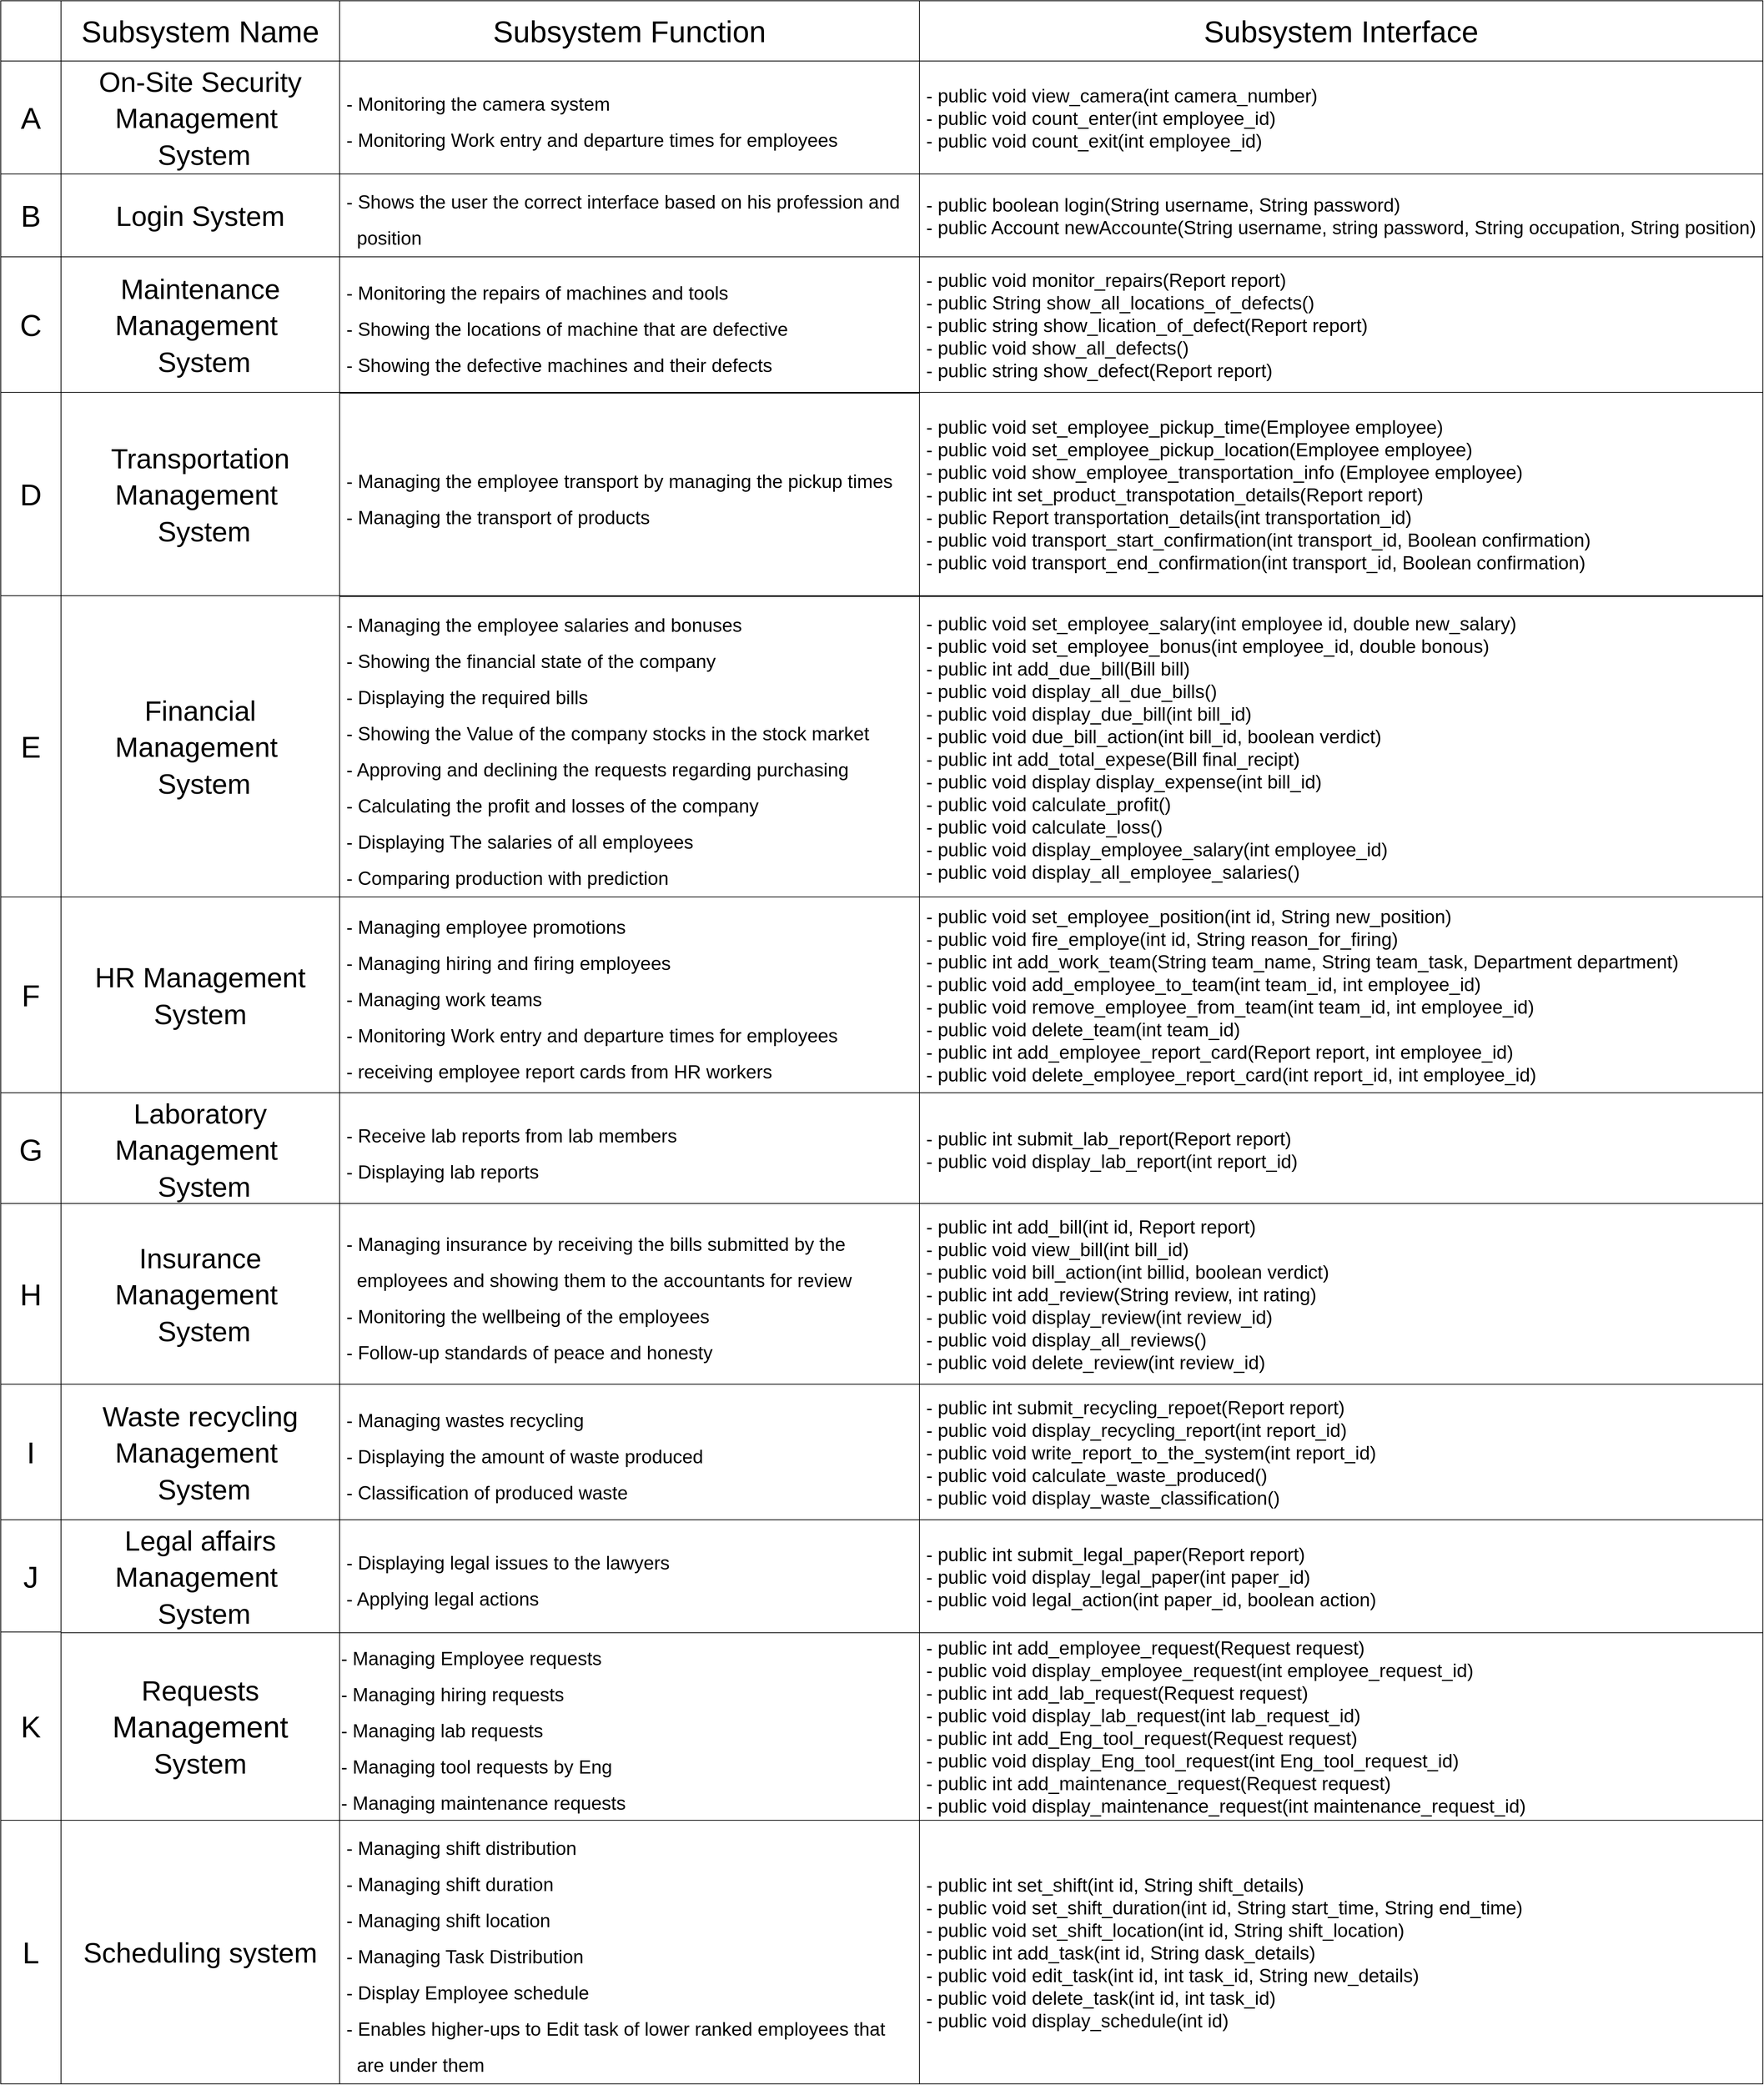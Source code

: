 <mxfile version="20.8.10" type="device"><diagram name="Page-1" id="D-1yFUa40QvweW57Z6V3"><mxGraphModel dx="4780" dy="2787" grid="0" gridSize="10" guides="1" tooltips="1" connect="1" arrows="1" fold="1" page="1" pageScale="1" pageWidth="5000" pageHeight="5000" math="0" shadow="0"><root><mxCell id="0"/><mxCell id="1" parent="0"/><mxCell id="lsTKPmfEn3YHZw8dwH3o-34" value="&lt;font style=&quot;font-size: 40px;&quot;&gt;Subsystem Name&lt;/font&gt;" style="rounded=0;whiteSpace=wrap;html=1;" parent="1" vertex="1"><mxGeometry x="2410" y="1410" width="370" height="80" as="geometry"/></mxCell><mxCell id="lsTKPmfEn3YHZw8dwH3o-35" value="" style="rounded=0;whiteSpace=wrap;html=1;" parent="1" vertex="1"><mxGeometry x="2330" y="1410" width="80" height="80" as="geometry"/></mxCell><mxCell id="lsTKPmfEn3YHZw8dwH3o-36" value="&lt;font style=&quot;font-size: 40px;&quot;&gt;A&lt;/font&gt;" style="rounded=0;whiteSpace=wrap;html=1;" parent="1" vertex="1"><mxGeometry x="2330" y="1490" width="80" height="150" as="geometry"/></mxCell><mxCell id="lsTKPmfEn3YHZw8dwH3o-37" value="&lt;font style=&quot;font-size: 40px;&quot;&gt;B&lt;/font&gt;" style="rounded=0;whiteSpace=wrap;html=1;" parent="1" vertex="1"><mxGeometry x="2330" y="1640" width="80" height="110" as="geometry"/></mxCell><mxCell id="lsTKPmfEn3YHZw8dwH3o-38" value="&lt;font style=&quot;font-size: 40px;&quot;&gt;D&lt;/font&gt;" style="rounded=0;whiteSpace=wrap;html=1;" parent="1" vertex="1"><mxGeometry x="2330" y="1930" width="80" height="270" as="geometry"/></mxCell><mxCell id="lsTKPmfEn3YHZw8dwH3o-39" value="&lt;font style=&quot;font-size: 40px;&quot;&gt;C&lt;/font&gt;" style="rounded=0;whiteSpace=wrap;html=1;" parent="1" vertex="1"><mxGeometry x="2330" y="1750" width="80" height="180" as="geometry"/></mxCell><mxCell id="lsTKPmfEn3YHZw8dwH3o-40" value="&lt;font style=&quot;font-size: 40px;&quot;&gt;E&lt;/font&gt;" style="rounded=0;whiteSpace=wrap;html=1;" parent="1" vertex="1"><mxGeometry x="2330" y="2200" width="80" height="400" as="geometry"/></mxCell><mxCell id="lsTKPmfEn3YHZw8dwH3o-41" value="&lt;font style=&quot;font-size: 40px;&quot;&gt;F&lt;/font&gt;" style="rounded=0;whiteSpace=wrap;html=1;" parent="1" vertex="1"><mxGeometry x="2330" y="2600" width="80" height="260" as="geometry"/></mxCell><mxCell id="lsTKPmfEn3YHZw8dwH3o-42" value="&lt;font style=&quot;font-size: 40px;&quot;&gt;G&lt;/font&gt;" style="rounded=0;whiteSpace=wrap;html=1;" parent="1" vertex="1"><mxGeometry x="2330" y="2860" width="80" height="150" as="geometry"/></mxCell><mxCell id="lsTKPmfEn3YHZw8dwH3o-43" value="&lt;font style=&quot;font-size: 40px;&quot;&gt;I&lt;/font&gt;" style="rounded=0;whiteSpace=wrap;html=1;" parent="1" vertex="1"><mxGeometry x="2330" y="3247" width="80" height="180" as="geometry"/></mxCell><mxCell id="lsTKPmfEn3YHZw8dwH3o-44" value="&lt;font style=&quot;font-size: 40px;&quot;&gt;H&lt;/font&gt;" style="rounded=0;whiteSpace=wrap;html=1;" parent="1" vertex="1"><mxGeometry x="2330" y="3007" width="80" height="240" as="geometry"/></mxCell><mxCell id="lsTKPmfEn3YHZw8dwH3o-45" value="&lt;font style=&quot;font-size: 40px;&quot;&gt;J&lt;/font&gt;" style="rounded=0;whiteSpace=wrap;html=1;" parent="1" vertex="1"><mxGeometry x="2330" y="3427" width="80" height="150" as="geometry"/></mxCell><mxCell id="lsTKPmfEn3YHZw8dwH3o-46" value="&lt;font style=&quot;font-size: 40px;&quot;&gt;K&lt;/font&gt;" style="rounded=0;whiteSpace=wrap;html=1;" parent="1" vertex="1"><mxGeometry x="2330" y="3576" width="80" height="250" as="geometry"/></mxCell><mxCell id="lsTKPmfEn3YHZw8dwH3o-47" value="&lt;font style=&quot;font-size: 40px;&quot;&gt;L&lt;/font&gt;" style="rounded=0;whiteSpace=wrap;html=1;" parent="1" vertex="1"><mxGeometry x="2330" y="3826" width="80" height="350" as="geometry"/></mxCell><mxCell id="lsTKPmfEn3YHZw8dwH3o-48" value="&lt;font style=&quot;font-size: 40px;&quot;&gt;Subsystem Function&lt;/font&gt;" style="rounded=0;whiteSpace=wrap;html=1;" parent="1" vertex="1"><mxGeometry x="2780" y="1410" width="770" height="80" as="geometry"/></mxCell><mxCell id="lsTKPmfEn3YHZw8dwH3o-49" value="&lt;font style=&quot;font-size: 40px;&quot;&gt;Subsystem Interface&lt;/font&gt;" style="rounded=0;whiteSpace=wrap;html=1;" parent="1" vertex="1"><mxGeometry x="3550" y="1410" width="1120" height="80" as="geometry"/></mxCell><mxCell id="lsTKPmfEn3YHZw8dwH3o-50" value="&lt;font style=&quot;font-size: 37px;&quot;&gt;On-Site Security Management&amp;nbsp;&lt;br&gt;&amp;nbsp;System&lt;/font&gt;" style="rounded=0;whiteSpace=wrap;html=1;fontSize=40;" parent="1" vertex="1"><mxGeometry x="2410" y="1490" width="370" height="150" as="geometry"/></mxCell><mxCell id="lsTKPmfEn3YHZw8dwH3o-51" value="&lt;font style=&quot;font-size: 37px;&quot;&gt;HR Management System&lt;/font&gt;" style="rounded=0;whiteSpace=wrap;html=1;fontSize=40;" parent="1" vertex="1"><mxGeometry x="2410" y="2600" width="370" height="260" as="geometry"/></mxCell><mxCell id="lsTKPmfEn3YHZw8dwH3o-52" value="&lt;font style=&quot;font-size: 37px;&quot;&gt;Financial Management&amp;nbsp;&lt;br&gt;&amp;nbsp;System&lt;/font&gt;" style="rounded=0;whiteSpace=wrap;html=1;fontSize=40;" parent="1" vertex="1"><mxGeometry x="2410" y="2200" width="370" height="400" as="geometry"/></mxCell><mxCell id="lsTKPmfEn3YHZw8dwH3o-53" value="&lt;font style=&quot;font-size: 37px;&quot;&gt;Login System&lt;/font&gt;" style="rounded=0;whiteSpace=wrap;html=1;fontSize=40;" parent="1" vertex="1"><mxGeometry x="2410" y="1640" width="370" height="110" as="geometry"/></mxCell><mxCell id="lsTKPmfEn3YHZw8dwH3o-54" value="&lt;font style=&quot;font-size: 37px;&quot;&gt;Maintenance Management&amp;nbsp;&lt;br&gt;&amp;nbsp;System&lt;/font&gt;" style="rounded=0;whiteSpace=wrap;html=1;fontSize=40;" parent="1" vertex="1"><mxGeometry x="2410" y="1750" width="370" height="180" as="geometry"/></mxCell><mxCell id="lsTKPmfEn3YHZw8dwH3o-55" value="&lt;font style=&quot;font-size: 37px;&quot;&gt;Transportation Management&amp;nbsp;&lt;br&gt;&amp;nbsp;System&lt;/font&gt;" style="rounded=0;whiteSpace=wrap;html=1;fontSize=40;" parent="1" vertex="1"><mxGeometry x="2410" y="1930" width="370" height="270" as="geometry"/></mxCell><mxCell id="lsTKPmfEn3YHZw8dwH3o-62" value="&lt;font style=&quot;font-size: 37px;&quot;&gt;Laboratory Management&amp;nbsp;&lt;br&gt;&amp;nbsp;System&lt;/font&gt;" style="rounded=0;whiteSpace=wrap;html=1;fontSize=40;" parent="1" vertex="1"><mxGeometry x="2410" y="2860" width="370" height="150" as="geometry"/></mxCell><mxCell id="lsTKPmfEn3YHZw8dwH3o-63" value="&lt;font style=&quot;font-size: 37px;&quot;&gt;Scheduling system&lt;/font&gt;" style="rounded=0;whiteSpace=wrap;html=1;fontSize=40;" parent="1" vertex="1"><mxGeometry x="2410" y="3826" width="370" height="350" as="geometry"/></mxCell><mxCell id="lsTKPmfEn3YHZw8dwH3o-64" value="&lt;font style=&quot;&quot;&gt;&lt;span style=&quot;font-size: 37px;&quot;&gt;Requests&lt;br&gt;&lt;/span&gt;&lt;/font&gt;Management&lt;br&gt;&lt;span style=&quot;font-size: 37px;&quot;&gt;System&lt;br&gt;&lt;/span&gt;" style="rounded=0;whiteSpace=wrap;html=1;fontSize=40;" parent="1" vertex="1"><mxGeometry x="2410" y="3576" width="370" height="250" as="geometry"/></mxCell><mxCell id="lsTKPmfEn3YHZw8dwH3o-65" value="&lt;font style=&quot;font-size: 37px;&quot;&gt;Insurance Management&amp;nbsp;&lt;br&gt;&amp;nbsp;System&lt;/font&gt;" style="rounded=0;whiteSpace=wrap;html=1;fontSize=40;" parent="1" vertex="1"><mxGeometry x="2410" y="3007" width="370" height="240" as="geometry"/></mxCell><mxCell id="lsTKPmfEn3YHZw8dwH3o-66" value="&lt;font style=&quot;font-size: 37px;&quot;&gt;Waste recycling Management&amp;nbsp;&lt;br&gt;&amp;nbsp;System&lt;/font&gt;" style="rounded=0;whiteSpace=wrap;html=1;fontSize=40;" parent="1" vertex="1"><mxGeometry x="2410" y="3247" width="370" height="180" as="geometry"/></mxCell><mxCell id="lsTKPmfEn3YHZw8dwH3o-67" value="&lt;font style=&quot;font-size: 37px;&quot;&gt;Legal affairs Management&amp;nbsp;&lt;br&gt;&amp;nbsp;System&lt;/font&gt;" style="rounded=0;whiteSpace=wrap;html=1;fontSize=40;" parent="1" vertex="1"><mxGeometry x="2410" y="3427" width="370" height="150" as="geometry"/></mxCell><mxCell id="lsTKPmfEn3YHZw8dwH3o-68" value="&lt;font style=&quot;font-size: 25px;&quot;&gt;&lt;br&gt;&amp;nbsp;- Monitoring the camera system&lt;/font&gt;&lt;br style=&quot;border-color: var(--border-color); font-size: 25px;&quot;&gt;&lt;span style=&quot;font-size: 25px;&quot;&gt;&amp;nbsp;- Monitoring Work entry and departure times for employees&lt;/span&gt;&lt;br style=&quot;border-color: var(--border-color); font-size: 25px;&quot;&gt;&lt;span style=&quot;font-size: 25px;&quot;&gt;&amp;nbsp; &amp;nbsp; &amp;nbsp; &amp;nbsp; &amp;nbsp; &amp;nbsp; &amp;nbsp;&lt;/span&gt;&lt;div style=&quot;text-align: justify;&quot;&gt;&lt;/div&gt;" style="rounded=0;whiteSpace=wrap;html=1;fontSize=40;align=left;" parent="1" vertex="1"><mxGeometry x="2780" y="1490" width="770" height="150" as="geometry"/></mxCell><mxCell id="lsTKPmfEn3YHZw8dwH3o-69" value="&lt;font style=&quot;font-size: 25px;&quot;&gt;&amp;nbsp;- Managing employee promotions&lt;br&gt;&amp;nbsp;- Managing hiring and firing employees&lt;br&gt;&amp;nbsp;- Managing work teams&lt;br&gt;&amp;nbsp;- Monitoring Work entry and departure times for employees&lt;br&gt;&amp;nbsp;- receiving employee report cards from HR workers&lt;/font&gt;" style="rounded=0;whiteSpace=wrap;html=1;fontSize=40;align=left;" parent="1" vertex="1"><mxGeometry x="2780" y="2600" width="770" height="260" as="geometry"/></mxCell><mxCell id="lsTKPmfEn3YHZw8dwH3o-70" value="&lt;font style=&quot;font-size: 25px;&quot;&gt;&amp;nbsp;- Managing the employee salaries and bonuses&lt;br&gt;&amp;nbsp;- Showing the financial state of the company&lt;br&gt;&amp;nbsp;- Displaying the required bills&lt;br&gt;&amp;nbsp;- Showing the Value of the company stocks in the stock market&lt;br&gt;&amp;nbsp;- Approving and declining the requests regarding purchasing&lt;br&gt;&amp;nbsp;- Calculating the profit and losses of the company&lt;br&gt;&amp;nbsp;- Displaying The salaries of all employees&lt;br&gt;&amp;nbsp;- Comparing production with prediction&amp;nbsp;&lt;/font&gt;" style="rounded=0;whiteSpace=wrap;html=1;fontSize=40;align=left;" parent="1" vertex="1"><mxGeometry x="2780" y="2201" width="770" height="399" as="geometry"/></mxCell><mxCell id="lsTKPmfEn3YHZw8dwH3o-71" value="&lt;font style=&quot;font-size: 25px;&quot;&gt;&amp;nbsp;- Shows the user the correct interface based on his profession and&amp;nbsp; &amp;nbsp; &amp;nbsp; &amp;nbsp;position&amp;nbsp;&lt;/font&gt;" style="rounded=0;whiteSpace=wrap;html=1;fontSize=40;align=left;" parent="1" vertex="1"><mxGeometry x="2780" y="1640" width="770" height="110" as="geometry"/></mxCell><mxCell id="lsTKPmfEn3YHZw8dwH3o-72" value="&lt;font style=&quot;font-size: 25px;&quot;&gt;&amp;nbsp;- Monitoring the repairs of machines and tools&lt;br&gt;&amp;nbsp;- Showing the locations of machine that are defective&lt;br&gt;&amp;nbsp;- Showing the defective machines and their defects&lt;/font&gt;" style="rounded=0;whiteSpace=wrap;html=1;fontSize=40;align=left;" parent="1" vertex="1"><mxGeometry x="2780" y="1750" width="770" height="180" as="geometry"/></mxCell><mxCell id="lsTKPmfEn3YHZw8dwH3o-73" value="&lt;font style=&quot;font-size: 25px;&quot;&gt;&amp;nbsp;- Managing the employee transport by managing the pickup times&lt;br&gt;&amp;nbsp;- Managing the transport of products&lt;/font&gt;" style="rounded=0;whiteSpace=wrap;html=1;fontSize=40;align=left;" parent="1" vertex="1"><mxGeometry x="2780" y="1931" width="770" height="269" as="geometry"/></mxCell><mxCell id="lsTKPmfEn3YHZw8dwH3o-74" value="&lt;font style=&quot;font-size: 25px;&quot;&gt;&amp;nbsp;- Receive lab reports from lab members&lt;br style=&quot;border-color: var(--border-color);&quot;&gt;&amp;nbsp;- Displaying lab reports&lt;/font&gt;" style="rounded=0;whiteSpace=wrap;html=1;fontSize=40;align=left;" parent="1" vertex="1"><mxGeometry x="2780" y="2860" width="770" height="150" as="geometry"/></mxCell><mxCell id="lsTKPmfEn3YHZw8dwH3o-75" value="&lt;font style=&quot;font-size: 25px;&quot;&gt;&amp;nbsp;- Managing shift distribution&lt;br&gt;&amp;nbsp;- Managing shift duration&lt;br&gt;&amp;nbsp;- Managing shift location&lt;br&gt;&amp;nbsp;- Managing Task Distribution&lt;br&gt;&amp;nbsp;- Display Employee schedule&lt;br&gt;&amp;nbsp;- Enables higher-ups to Edit task of lower ranked employees that&amp;nbsp; &amp;nbsp; &amp;nbsp; &amp;nbsp; &amp;nbsp;are under them&amp;nbsp;&lt;/font&gt;" style="rounded=0;whiteSpace=wrap;html=1;fontSize=40;align=left;" parent="1" vertex="1"><mxGeometry x="2780" y="3826" width="770" height="350" as="geometry"/></mxCell><mxCell id="lsTKPmfEn3YHZw8dwH3o-76" value="&lt;font style=&quot;font-size: 25px;&quot;&gt;- Managing Employee requests&lt;br/&gt;- Managing hiring requests&lt;br/&gt;- Managing lab requests&lt;br/&gt;- Managing tool requests by Eng&lt;br/&gt;- Managing maintenance requests&lt;/font&gt;" style="rounded=0;whiteSpace=wrap;html=1;fontSize=40;align=left;" parent="1" vertex="1"><mxGeometry x="2780" y="3576" width="770" height="250" as="geometry"/></mxCell><mxCell id="lsTKPmfEn3YHZw8dwH3o-77" value="&lt;font style=&quot;font-size: 25px;&quot;&gt;&amp;nbsp;- Managing insurance by receiving the bills submitted by the&amp;nbsp; &amp;nbsp; &amp;nbsp; &amp;nbsp; &amp;nbsp; &amp;nbsp; &amp;nbsp; &amp;nbsp; &amp;nbsp;employees and showing them to the accountants for review&lt;br&gt;&amp;nbsp;- Monitoring the wellbeing of the employees&lt;br&gt;&amp;nbsp;- Follow-up standards of peace and honesty&lt;/font&gt;" style="rounded=0;whiteSpace=wrap;html=1;fontSize=40;align=left;" parent="1" vertex="1"><mxGeometry x="2780" y="3007" width="770" height="240" as="geometry"/></mxCell><mxCell id="lsTKPmfEn3YHZw8dwH3o-78" value="&lt;font style=&quot;font-size: 25px;&quot;&gt;&amp;nbsp;- Managing wastes recycling&lt;br&gt;&amp;nbsp;- Displaying the amount of waste produced&lt;br&gt;&amp;nbsp;- Classification of produced waste&amp;nbsp;&lt;/font&gt;" style="rounded=0;whiteSpace=wrap;html=1;fontSize=40;align=left;" parent="1" vertex="1"><mxGeometry x="2780" y="3247" width="770" height="180" as="geometry"/></mxCell><mxCell id="lsTKPmfEn3YHZw8dwH3o-79" value="&lt;font style=&quot;font-size: 25px;&quot;&gt;&amp;nbsp;- Displaying legal issues to the lawyers&lt;br style=&quot;border-color: var(--border-color);&quot;&gt;&amp;nbsp;- Applying legal actions&lt;/font&gt;" style="rounded=0;whiteSpace=wrap;html=1;fontSize=40;align=left;" parent="1" vertex="1"><mxGeometry x="2780" y="3427" width="770" height="150" as="geometry"/></mxCell><mxCell id="lsTKPmfEn3YHZw8dwH3o-80" value="&lt;div style=&quot;font-size: 25px;&quot;&gt;&lt;div&gt;&amp;nbsp;- public void view_camera(int camera_number)&lt;/div&gt;&lt;div style=&quot;&quot;&gt;&amp;nbsp;- public void count_enter(int employee_id)&lt;/div&gt;&lt;div style=&quot;&quot;&gt;&lt;span style=&quot;&quot;&gt;&lt;/span&gt;&amp;nbsp;- public void count_exit(int employee_id)&lt;/div&gt;&lt;/div&gt;" style="rounded=0;whiteSpace=wrap;html=1;fontSize=40;align=left;" parent="1" vertex="1"><mxGeometry x="3550" y="1490" width="1120" height="150" as="geometry"/></mxCell><mxCell id="lsTKPmfEn3YHZw8dwH3o-81" value="&lt;div style=&quot;font-size: 25px;&quot;&gt;&lt;font style=&quot;font-size: 25px;&quot;&gt;&amp;nbsp;- public void set_employee_position(int id, String new_position)&lt;/font&gt;&lt;/div&gt;&lt;div style=&quot;font-size: 25px;&quot;&gt;&#9;&lt;font style=&quot;font-size: 25px;&quot;&gt;&amp;nbsp;- public void fire_employe(int id, String reason_for_firing)&lt;/font&gt;&lt;/div&gt;&lt;div style=&quot;font-size: 25px;&quot;&gt;&lt;font style=&quot;font-size: 25px;&quot;&gt;&lt;span style=&quot;&quot;&gt;&lt;/span&gt;&amp;nbsp;- public int add_work_team(String team_name, String team_task, Department department)&lt;/font&gt;&lt;/div&gt;&lt;div style=&quot;font-size: 25px;&quot;&gt;&lt;font style=&quot;font-size: 25px;&quot;&gt;&lt;span style=&quot;&quot;&gt;&lt;/span&gt;&amp;nbsp;- public void add_employee_to_team(int team_id, int employee_id)&lt;/font&gt;&lt;/div&gt;&lt;div style=&quot;font-size: 25px;&quot;&gt;&lt;font style=&quot;font-size: 25px;&quot;&gt;&lt;span style=&quot;&quot;&gt;&lt;/span&gt;&amp;nbsp;- public void remove_employee_from_team(int team_id, int employee_id)&lt;/font&gt;&lt;/div&gt;&lt;div style=&quot;font-size: 25px;&quot;&gt;&lt;font style=&quot;font-size: 25px;&quot;&gt;&lt;span style=&quot;&quot;&gt;&lt;/span&gt;&amp;nbsp;- public void delete_team(int team_id)&lt;/font&gt;&lt;/div&gt;&lt;div style=&quot;font-size: 25px;&quot;&gt;&lt;font style=&quot;font-size: 25px;&quot;&gt;&lt;span style=&quot;&quot;&gt;&lt;/span&gt;&amp;nbsp;- public int add_employee_report_card(Report report, int employee_id)&lt;/font&gt;&lt;/div&gt;&lt;div style=&quot;font-size: 25px;&quot;&gt;&lt;font style=&quot;font-size: 25px;&quot;&gt;&amp;nbsp;- public void delete_employee_report_card(int report_id, int employee_id)&lt;/font&gt;&lt;/div&gt;" style="rounded=0;whiteSpace=wrap;html=1;fontSize=40;align=left;" parent="1" vertex="1"><mxGeometry x="3550" y="2600" width="1120" height="260" as="geometry"/></mxCell><mxCell id="lsTKPmfEn3YHZw8dwH3o-82" value="&lt;div style=&quot;font-size: 25px;&quot;&gt;&lt;font style=&quot;font-size: 25px;&quot;&gt;&amp;nbsp;- public void set_employee_salary(int employee id, double new_salary)&lt;/font&gt;&lt;/div&gt;&lt;div style=&quot;font-size: 25px;&quot;&gt;&#9;&lt;font style=&quot;font-size: 25px;&quot;&gt;&amp;nbsp;- public void set_employee_bonus(int employee_id, double bonous)&lt;/font&gt;&lt;/div&gt;&lt;div style=&quot;font-size: 25px;&quot;&gt;&lt;font style=&quot;font-size: 25px;&quot;&gt;&lt;span style=&quot;&quot;&gt;&lt;/span&gt;&amp;nbsp;- public int add_due_bill(Bill bill)&lt;/font&gt;&lt;/div&gt;&lt;div style=&quot;font-size: 25px;&quot;&gt;&lt;font style=&quot;font-size: 25px;&quot;&gt;&lt;span style=&quot;&quot;&gt;&lt;/span&gt;&amp;nbsp;- public void display_all_due_bills()&lt;/font&gt;&lt;/div&gt;&lt;div style=&quot;font-size: 25px;&quot;&gt;&lt;font style=&quot;font-size: 25px;&quot;&gt;&lt;span style=&quot;&quot;&gt;&lt;/span&gt;&amp;nbsp;- public void display_due_bill(int bill_id)&lt;/font&gt;&lt;/div&gt;&lt;div style=&quot;font-size: 25px;&quot;&gt;&lt;font style=&quot;font-size: 25px;&quot;&gt;&lt;span style=&quot;&quot;&gt;&lt;/span&gt;&amp;nbsp;- public void due_bill_action(int bill_id, boolean verdict)&lt;/font&gt;&lt;/div&gt;&lt;div style=&quot;font-size: 25px;&quot;&gt;&lt;font style=&quot;font-size: 25px;&quot;&gt;&lt;span style=&quot;&quot;&gt;&lt;/span&gt;&amp;nbsp;- public int add_total_expese(Bill final_recipt)&lt;/font&gt;&lt;/div&gt;&lt;div style=&quot;font-size: 25px;&quot;&gt;&lt;font style=&quot;font-size: 25px;&quot;&gt;&lt;span style=&quot;&quot;&gt;&lt;/span&gt;&amp;nbsp;- public void display display_expense(int bill_id)&lt;/font&gt;&lt;/div&gt;&lt;div style=&quot;font-size: 25px;&quot;&gt;&lt;font style=&quot;font-size: 25px;&quot;&gt;&lt;span style=&quot;&quot;&gt;&lt;/span&gt;&amp;nbsp;- public void calculate_profit()&lt;/font&gt;&lt;/div&gt;&lt;div style=&quot;font-size: 25px;&quot;&gt;&lt;font style=&quot;font-size: 25px;&quot;&gt;&lt;span style=&quot;&quot;&gt;&lt;/span&gt;&amp;nbsp;- public void calculate_loss()&lt;/font&gt;&lt;/div&gt;&lt;div style=&quot;font-size: 25px;&quot;&gt;&lt;font style=&quot;font-size: 25px;&quot;&gt;&lt;span style=&quot;&quot;&gt;&lt;/span&gt;&amp;nbsp;- public void display_employee_salary(int employee_id)&lt;/font&gt;&lt;/div&gt;&lt;div style=&quot;font-size: 25px;&quot;&gt;&lt;font style=&quot;font-size: 25px;&quot;&gt;&amp;nbsp;- public void display_all_employee_salaries()&lt;/font&gt;&lt;/div&gt;" style="rounded=0;whiteSpace=wrap;html=1;fontSize=40;align=left;" parent="1" vertex="1"><mxGeometry x="3550" y="2201" width="1120" height="399" as="geometry"/></mxCell><mxCell id="lsTKPmfEn3YHZw8dwH3o-83" value="&lt;div style=&quot;font-size: 25px;&quot;&gt;&lt;font style=&quot;font-size: 25px;&quot;&gt;&amp;nbsp;- public boolean login(String username, String password)&lt;/font&gt;&lt;/div&gt;&lt;div style=&quot;font-size: 25px;&quot;&gt;&#9;&lt;font style=&quot;font-size: 25px;&quot;&gt;&amp;nbsp;- public Account newAccounte(String username, string password, String occupation, String position)&lt;/font&gt;&lt;/div&gt;" style="rounded=0;whiteSpace=wrap;html=1;fontSize=40;align=left;" parent="1" vertex="1"><mxGeometry x="3550" y="1640" width="1120" height="110" as="geometry"/></mxCell><mxCell id="lsTKPmfEn3YHZw8dwH3o-84" value="&lt;div style=&quot;font-size: 25px;&quot;&gt;&lt;font style=&quot;font-size: 25px;&quot;&gt;&amp;nbsp;- public void monitor_repairs(Report report)&lt;/font&gt;&lt;/div&gt;&lt;div style=&quot;font-size: 25px;&quot;&gt;&lt;font style=&quot;font-size: 25px;&quot;&gt;&amp;nbsp;- public String show_all_locations_of_defects()&lt;/font&gt;&lt;/div&gt;&lt;div style=&quot;font-size: 25px;&quot;&gt;&lt;font style=&quot;font-size: 25px;&quot;&gt;&lt;span style=&quot;&quot;&gt;&lt;/span&gt;&amp;nbsp;- public string show_lication_of_defect(Report report)&lt;/font&gt;&lt;/div&gt;&lt;div style=&quot;font-size: 25px;&quot;&gt;&lt;font style=&quot;font-size: 25px;&quot;&gt;&lt;span style=&quot;&quot;&gt;&lt;/span&gt;&amp;nbsp;- public void show_all_defects()&lt;/font&gt;&lt;/div&gt;&lt;div style=&quot;font-size: 25px;&quot;&gt;&lt;font style=&quot;font-size: 25px;&quot;&gt;&amp;nbsp;- public string show_defect(Report report)&lt;/font&gt;&lt;/div&gt;" style="rounded=0;whiteSpace=wrap;html=1;fontSize=40;align=left;" parent="1" vertex="1"><mxGeometry x="3550" y="1750" width="1120" height="180" as="geometry"/></mxCell><mxCell id="lsTKPmfEn3YHZw8dwH3o-85" value="&lt;div style=&quot;font-size: 25px;&quot;&gt;&lt;font style=&quot;font-size: 25px;&quot;&gt;&amp;nbsp;- public void set_employee_pickup_time(Employee employee)&lt;/font&gt;&lt;/div&gt;&lt;div style=&quot;font-size: 25px;&quot;&gt;&lt;font style=&quot;font-size: 25px;&quot;&gt;&amp;nbsp;- public void set_employee_pickup_location(Employee employee)&lt;/font&gt;&lt;/div&gt;&lt;div style=&quot;font-size: 25px;&quot;&gt;&lt;font style=&quot;font-size: 25px;&quot;&gt;&lt;span style=&quot;&quot;&gt;&lt;/span&gt;&amp;nbsp;- public void show_employee_transportation_info (Employee employee)&lt;/font&gt;&lt;/div&gt;&lt;div style=&quot;font-size: 25px;&quot;&gt;&lt;font style=&quot;font-size: 25px;&quot;&gt;&lt;span style=&quot;&quot;&gt;&lt;/span&gt;&amp;nbsp;- public int set_product_transpotation_details(Report report)&lt;/font&gt;&lt;/div&gt;&lt;div style=&quot;font-size: 25px;&quot;&gt;&lt;font style=&quot;font-size: 25px;&quot;&gt;&lt;span style=&quot;&quot;&gt;&lt;/span&gt;&amp;nbsp;- public Report transportation_details(int transportation_id)&lt;/font&gt;&lt;/div&gt;&lt;div style=&quot;font-size: 25px;&quot;&gt;&lt;font style=&quot;font-size: 25px;&quot;&gt;&lt;span style=&quot;&quot;&gt;&lt;/span&gt;&amp;nbsp;- public void transport_start_confirmation(int transport_id, Boolean confirmation)&lt;/font&gt;&lt;/div&gt;&lt;div style=&quot;font-size: 25px;&quot;&gt;&lt;font style=&quot;font-size: 25px;&quot;&gt;&amp;nbsp;- public void transport_end_confirmation(int transport_id, Boolean confirmation)&lt;/font&gt;&lt;/div&gt;" style="rounded=0;whiteSpace=wrap;html=1;fontSize=40;align=left;" parent="1" vertex="1"><mxGeometry x="3550" y="1930" width="1120" height="270" as="geometry"/></mxCell><mxCell id="lsTKPmfEn3YHZw8dwH3o-86" value="&lt;div style=&quot;font-size: 25px;&quot;&gt;&lt;font style=&quot;font-size: 25px;&quot;&gt;&amp;nbsp;- public int submit_lab_report(Report report)&lt;/font&gt;&lt;/div&gt;&lt;div style=&quot;font-size: 25px;&quot;&gt;&#9;&lt;font style=&quot;font-size: 25px;&quot;&gt;&amp;nbsp;- public void display_lab_report(int report_id)&lt;/font&gt;&lt;/div&gt;" style="rounded=0;whiteSpace=wrap;html=1;fontSize=40;align=left;" parent="1" vertex="1"><mxGeometry x="3550" y="2860" width="1120" height="150" as="geometry"/></mxCell><mxCell id="lsTKPmfEn3YHZw8dwH3o-87" value="&lt;div style=&quot;font-size: 25px;&quot;&gt;&lt;font style=&quot;font-size: 25px;&quot;&gt;&amp;nbsp;- public int set_shift(int id, String shift_details)&lt;/font&gt;&lt;/div&gt;&lt;div style=&quot;font-size: 25px;&quot;&gt;&#9;&lt;font style=&quot;font-size: 25px;&quot;&gt;&amp;nbsp;- public void set_shift_duration(int id, String start_time, String end_time)&lt;/font&gt;&lt;/div&gt;&lt;div style=&quot;font-size: 25px;&quot;&gt;&lt;font style=&quot;font-size: 25px;&quot;&gt;&lt;span style=&quot;&quot;&gt;&lt;/span&gt;&amp;nbsp;- public void set_shift_location(int id, String shift_location)&lt;/font&gt;&lt;/div&gt;&lt;div style=&quot;font-size: 25px;&quot;&gt;&lt;font style=&quot;font-size: 25px;&quot;&gt;&lt;span style=&quot;&quot;&gt;&lt;/span&gt;&amp;nbsp;- public int add_task(int id, String dask_details)&lt;/font&gt;&lt;/div&gt;&lt;div style=&quot;font-size: 25px;&quot;&gt;&lt;font style=&quot;font-size: 25px;&quot;&gt;&lt;span style=&quot;&quot;&gt;&lt;/span&gt;&amp;nbsp;- public void edit_task(int id, int task_id, String new_details)&lt;/font&gt;&lt;/div&gt;&lt;div style=&quot;font-size: 25px;&quot;&gt;&lt;font style=&quot;font-size: 25px;&quot;&gt;&lt;span style=&quot;&quot;&gt;&lt;/span&gt;&amp;nbsp;- public void delete_task(int id, int task_id)&lt;/font&gt;&lt;/div&gt;&lt;div style=&quot;font-size: 25px;&quot;&gt;&lt;font style=&quot;font-size: 25px;&quot;&gt;&amp;nbsp;- public void display_schedule(int id)&lt;/font&gt;&lt;/div&gt;" style="rounded=0;whiteSpace=wrap;html=1;fontSize=40;align=left;" parent="1" vertex="1"><mxGeometry x="3550" y="3826" width="1120" height="350" as="geometry"/></mxCell><mxCell id="lsTKPmfEn3YHZw8dwH3o-88" value="&lt;div style=&quot;font-size: 25px;&quot;&gt;&lt;font style=&quot;font-size: 25px;&quot;&gt;&amp;nbsp;- public int add_employee_request(Request request)&lt;/font&gt;&lt;/div&gt;&lt;div style=&quot;font-size: 25px;&quot;&gt;&#9;&lt;font style=&quot;font-size: 25px;&quot;&gt;&amp;nbsp;- public void display_employee_request(int employee_request_id)&lt;/font&gt;&lt;/div&gt;&lt;div style=&quot;font-size: 25px;&quot;&gt;&lt;font style=&quot;font-size: 25px;&quot;&gt;&lt;span style=&quot;&quot;&gt;&lt;/span&gt;&amp;nbsp;- public int add_lab_request(Request request)&lt;/font&gt;&lt;/div&gt;&lt;div style=&quot;font-size: 25px;&quot;&gt;&lt;font style=&quot;font-size: 25px;&quot;&gt;&lt;span style=&quot;&quot;&gt;&lt;/span&gt;&amp;nbsp;- public void display_lab_request(int lab_request_id)&lt;/font&gt;&lt;/div&gt;&lt;div style=&quot;font-size: 25px;&quot;&gt;&lt;font style=&quot;font-size: 25px;&quot;&gt;&lt;span style=&quot;&quot;&gt;&lt;/span&gt;&amp;nbsp;- public int add_Eng_tool_request(Request request)&lt;/font&gt;&lt;/div&gt;&lt;div style=&quot;font-size: 25px;&quot;&gt;&lt;font style=&quot;font-size: 25px;&quot;&gt;&lt;span style=&quot;&quot;&gt;&lt;/span&gt;&amp;nbsp;- public void display_Eng_tool_request(int Eng_tool_request_id)&lt;/font&gt;&lt;/div&gt;&lt;div style=&quot;font-size: 25px;&quot;&gt;&lt;font style=&quot;font-size: 25px;&quot;&gt;&lt;span style=&quot;&quot;&gt;&lt;/span&gt;&amp;nbsp;- public int add_maintenance_request(Request request)&lt;/font&gt;&lt;/div&gt;&lt;div style=&quot;font-size: 25px;&quot;&gt;&lt;font style=&quot;font-size: 25px;&quot;&gt;&amp;nbsp;- public void display_maintenance_request(int maintenance_request_id)&lt;/font&gt;&lt;/div&gt;" style="rounded=0;whiteSpace=wrap;html=1;fontSize=40;align=left;" parent="1" vertex="1"><mxGeometry x="3550" y="3576" width="1120" height="250" as="geometry"/></mxCell><mxCell id="lsTKPmfEn3YHZw8dwH3o-89" value="&lt;div style=&quot;font-size: 25px;&quot;&gt;&lt;font style=&quot;font-size: 25px;&quot;&gt;&amp;nbsp;- public int add_bill(int id, Report report)&lt;/font&gt;&lt;/div&gt;&lt;div style=&quot;font-size: 25px;&quot;&gt;&#9;&lt;font style=&quot;font-size: 25px;&quot;&gt;&amp;nbsp;- public void view_bill(int bill_id)&lt;/font&gt;&lt;/div&gt;&lt;div style=&quot;font-size: 25px;&quot;&gt;&lt;font style=&quot;font-size: 25px;&quot;&gt;&lt;span style=&quot;&quot;&gt;&lt;/span&gt;&amp;nbsp;- public void bill_action(int billid, boolean verdict)&lt;/font&gt;&lt;/div&gt;&lt;div style=&quot;font-size: 25px;&quot;&gt;&lt;font style=&quot;font-size: 25px;&quot;&gt;&lt;span style=&quot;&quot;&gt;&lt;/span&gt;&amp;nbsp;- public int add_review(String review, int rating)&lt;/font&gt;&lt;/div&gt;&lt;div style=&quot;font-size: 25px;&quot;&gt;&lt;font style=&quot;font-size: 25px;&quot;&gt;&lt;span style=&quot;&quot;&gt;&lt;/span&gt;&amp;nbsp;- public void display_review(int review_id)&lt;/font&gt;&lt;/div&gt;&lt;div style=&quot;font-size: 25px;&quot;&gt;&lt;font style=&quot;font-size: 25px;&quot;&gt;&lt;span style=&quot;&quot;&gt;&lt;/span&gt;&amp;nbsp;- public void display_all_reviews()&lt;/font&gt;&lt;/div&gt;&lt;div style=&quot;font-size: 25px;&quot;&gt;&lt;font style=&quot;font-size: 25px;&quot;&gt;&amp;nbsp;- public void delete_review(int review_id)&lt;/font&gt;&lt;/div&gt;" style="rounded=0;whiteSpace=wrap;html=1;fontSize=40;align=left;" parent="1" vertex="1"><mxGeometry x="3550" y="3007" width="1120" height="240" as="geometry"/></mxCell><mxCell id="lsTKPmfEn3YHZw8dwH3o-90" value="&lt;div style=&quot;font-size: 25px;&quot;&gt;&lt;font style=&quot;font-size: 25px;&quot;&gt;&amp;nbsp;- public int submit_recycling_repoet(Report report)&lt;/font&gt;&lt;/div&gt;&lt;div style=&quot;font-size: 25px;&quot;&gt;&#9;&lt;font style=&quot;font-size: 25px;&quot;&gt;&amp;nbsp;- public void display_recycling_report(int report_id)&lt;/font&gt;&lt;/div&gt;&lt;div style=&quot;font-size: 25px;&quot;&gt;&lt;font style=&quot;font-size: 25px;&quot;&gt;&lt;span style=&quot;&quot;&gt;&lt;/span&gt;&amp;nbsp;- public void write_report_to_the_system(int report_id)&lt;/font&gt;&lt;/div&gt;&lt;div style=&quot;font-size: 25px;&quot;&gt;&lt;font style=&quot;font-size: 25px;&quot;&gt;&lt;span style=&quot;&quot;&gt;&lt;/span&gt;&amp;nbsp;- public void calculate_waste_produced()&lt;/font&gt;&lt;/div&gt;&lt;div style=&quot;font-size: 25px;&quot;&gt;&lt;font style=&quot;font-size: 25px;&quot;&gt;&amp;nbsp;- public void display_waste_classification()&lt;/font&gt;&lt;/div&gt;" style="rounded=0;whiteSpace=wrap;html=1;fontSize=40;align=left;" parent="1" vertex="1"><mxGeometry x="3550" y="3247" width="1120" height="180" as="geometry"/></mxCell><mxCell id="lsTKPmfEn3YHZw8dwH3o-91" value="&lt;div style=&quot;font-size: 25px;&quot;&gt;&lt;font style=&quot;font-size: 25px;&quot;&gt;&amp;nbsp;- public int submit_legal_paper(Report report)&lt;/font&gt;&lt;/div&gt;&lt;div style=&quot;font-size: 25px;&quot;&gt;&#9;&lt;font style=&quot;font-size: 25px;&quot;&gt;&amp;nbsp;- public void display_legal_paper(int paper_id)&lt;/font&gt;&lt;/div&gt;&lt;div style=&quot;font-size: 25px;&quot;&gt;&lt;font style=&quot;font-size: 25px;&quot;&gt;&amp;nbsp;- public void legal_action(int paper_id, boolean action)&lt;/font&gt;&lt;/div&gt;" style="rounded=0;whiteSpace=wrap;html=1;fontSize=40;align=left;" parent="1" vertex="1"><mxGeometry x="3550" y="3427" width="1120" height="150" as="geometry"/></mxCell></root></mxGraphModel></diagram></mxfile>